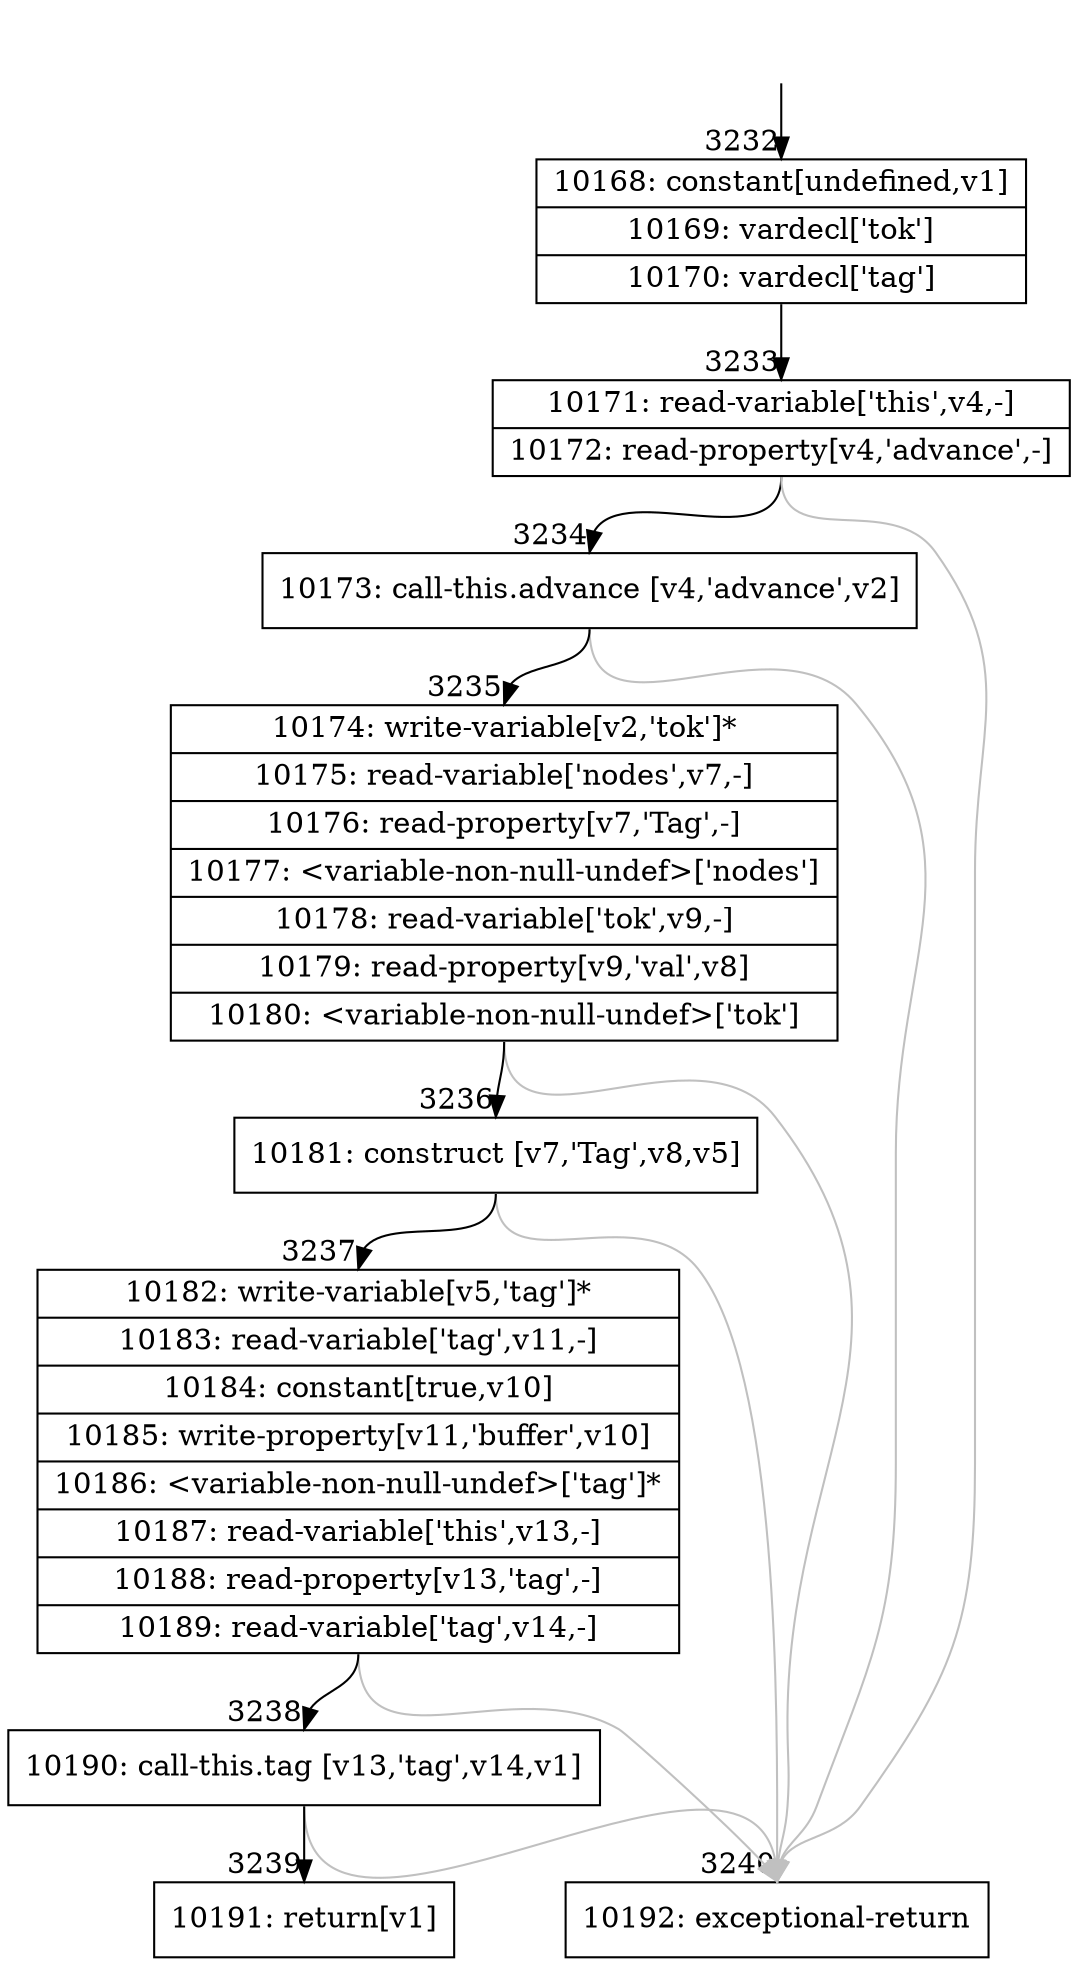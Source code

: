 digraph {
rankdir="TD"
BB_entry190[shape=none,label=""];
BB_entry190 -> BB3232 [tailport=s, headport=n, headlabel="    3232"]
BB3232 [shape=record label="{10168: constant[undefined,v1]|10169: vardecl['tok']|10170: vardecl['tag']}" ] 
BB3232 -> BB3233 [tailport=s, headport=n, headlabel="      3233"]
BB3233 [shape=record label="{10171: read-variable['this',v4,-]|10172: read-property[v4,'advance',-]}" ] 
BB3233 -> BB3234 [tailport=s, headport=n, headlabel="      3234"]
BB3233 -> BB3240 [tailport=s, headport=n, color=gray, headlabel="      3240"]
BB3234 [shape=record label="{10173: call-this.advance [v4,'advance',v2]}" ] 
BB3234 -> BB3235 [tailport=s, headport=n, headlabel="      3235"]
BB3234 -> BB3240 [tailport=s, headport=n, color=gray]
BB3235 [shape=record label="{10174: write-variable[v2,'tok']*|10175: read-variable['nodes',v7,-]|10176: read-property[v7,'Tag',-]|10177: \<variable-non-null-undef\>['nodes']|10178: read-variable['tok',v9,-]|10179: read-property[v9,'val',v8]|10180: \<variable-non-null-undef\>['tok']}" ] 
BB3235 -> BB3236 [tailport=s, headport=n, headlabel="      3236"]
BB3235 -> BB3240 [tailport=s, headport=n, color=gray]
BB3236 [shape=record label="{10181: construct [v7,'Tag',v8,v5]}" ] 
BB3236 -> BB3237 [tailport=s, headport=n, headlabel="      3237"]
BB3236 -> BB3240 [tailport=s, headport=n, color=gray]
BB3237 [shape=record label="{10182: write-variable[v5,'tag']*|10183: read-variable['tag',v11,-]|10184: constant[true,v10]|10185: write-property[v11,'buffer',v10]|10186: \<variable-non-null-undef\>['tag']*|10187: read-variable['this',v13,-]|10188: read-property[v13,'tag',-]|10189: read-variable['tag',v14,-]}" ] 
BB3237 -> BB3238 [tailport=s, headport=n, headlabel="      3238"]
BB3237 -> BB3240 [tailport=s, headport=n, color=gray]
BB3238 [shape=record label="{10190: call-this.tag [v13,'tag',v14,v1]}" ] 
BB3238 -> BB3239 [tailport=s, headport=n, headlabel="      3239"]
BB3238 -> BB3240 [tailport=s, headport=n, color=gray]
BB3239 [shape=record label="{10191: return[v1]}" ] 
BB3240 [shape=record label="{10192: exceptional-return}" ] 
//#$~ 3467
}
